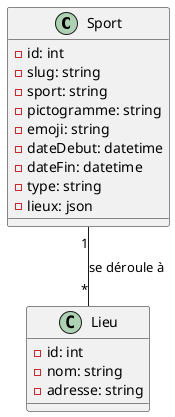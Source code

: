 @startuml
class Sport {
  - id: int
  - slug: string
  - sport: string
  - pictogramme: string
  - emoji: string
  - dateDebut: datetime
  - dateFin: datetime
  - type: string
  - lieux: json
}

class Lieu {
  - id: int
  - nom: string
  - adresse: string
}

Sport "1" -- "*" Lieu : se déroule à
@enduml
